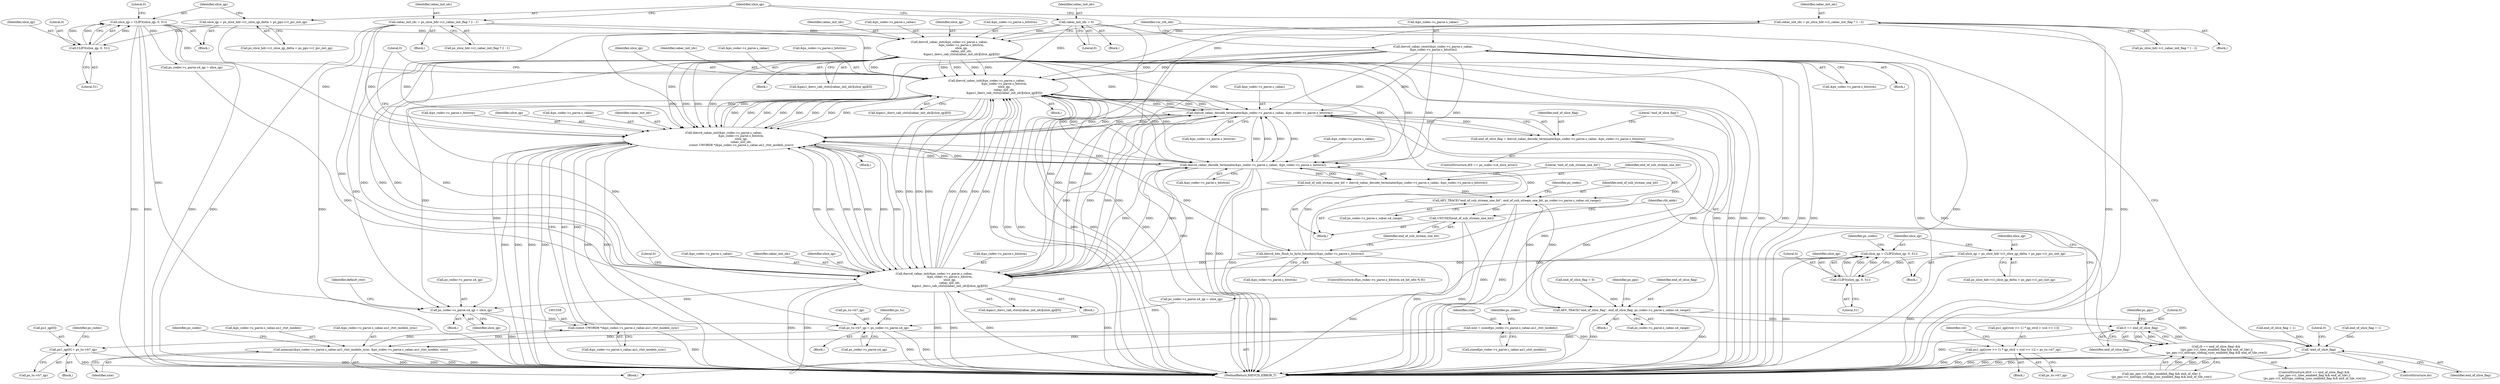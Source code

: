 digraph "0_Android_bcfc7124f6ef9f1ec128fb2e90de774a5b33d199_0@array" {
"1001517" [label="(Call,ihevcd_cabac_init(&ps_codec->s_parse.s_cabac,\n                                      &ps_codec->s_parse.s_bitstrm,\n                                      slice_qp,\n                                      cabac_init_idc,\n                                      &gau1_ihevc_cab_ctxts[cabac_init_idc][slice_qp][0]))"];
"1001908" [label="(Call,ihevcd_cabac_decode_terminate(&ps_codec->s_parse.s_cabac, &ps_codec->s_parse.s_bitstrm))"];
"1001517" [label="(Call,ihevcd_cabac_init(&ps_codec->s_parse.s_cabac,\n                                      &ps_codec->s_parse.s_bitstrm,\n                                      slice_qp,\n                                      cabac_init_idc,\n                                      &gau1_ihevc_cab_ctxts[cabac_init_idc][slice_qp][0]))"];
"1001542" [label="(Call,ihevcd_cabac_init(&ps_codec->s_parse.s_cabac,\n                                      &ps_codec->s_parse.s_bitstrm,\n                                      slice_qp,\n                                      cabac_init_idc,\n                                      (const UWORD8 *)&ps_codec->s_parse.s_cabac.au1_ctxt_models_sync))"];
"1002050" [label="(Call,ihevcd_cabac_decode_terminate(&ps_codec->s_parse.s_cabac, &ps_codec->s_parse.s_bitstrm))"];
"1000976" [label="(Call,ihevcd_cabac_init(&ps_codec->s_parse.s_cabac,\n                          &ps_codec->s_parse.s_bitstrm,\n                          slice_qp,\n                          cabac_init_idc,\n                          &gau1_ihevc_cab_ctxts[cabac_init_idc][slice_qp][0]))"];
"1000858" [label="(Call,slice_qp = CLIP3(slice_qp, 0, 51))"];
"1000860" [label="(Call,CLIP3(slice_qp, 0, 51))"];
"1000849" [label="(Call,slice_qp = ps_slice_hdr->i1_slice_qp_delta + ps_pps->i1_pic_init_qp)"];
"1000831" [label="(Call,cabac_init_idc = ps_slice_hdr->i1_cabac_init_flag ? 2 : 1)"];
"1000841" [label="(Call,cabac_init_idc = ps_slice_hdr->i1_cabac_init_flag ? 1 : 2)"];
"1000820" [label="(Call,cabac_init_idc = 0)"];
"1000943" [label="(Call,ihevcd_cabac_reset(&ps_codec->s_parse.s_cabac,\n &ps_codec->s_parse.s_bitstrm))"];
"1001268" [label="(Call,ihevcd_cabac_init(&ps_codec->s_parse.s_cabac,\n                                  &ps_codec->s_parse.s_bitstrm,\n                                  slice_qp,\n                                  cabac_init_idc,\n                                  &gau1_ihevc_cab_ctxts[cabac_init_idc][slice_qp][0]))"];
"1002083" [label="(Call,ihevcd_bits_flush_to_byte_boundary(&ps_codec->s_parse.s_bitstrm))"];
"1001117" [label="(Call,slice_qp = CLIP3(slice_qp, 0, 51))"];
"1001119" [label="(Call,CLIP3(slice_qp, 0, 51))"];
"1001108" [label="(Call,slice_qp = ps_slice_hdr->i1_slice_qp_delta + ps_pps->i1_pic_init_qp)"];
"1001557" [label="(Call,(const UWORD8 *)&ps_codec->s_parse.s_cabac.au1_ctxt_models_sync)"];
"1001981" [label="(Call,memcpy(&ps_codec->s_parse.s_cabac.au1_ctxt_models_sync, &ps_codec->s_parse.s_cabac.au1_ctxt_models, size))"];
"1001971" [label="(Call,size = sizeof(ps_codec->s_parse.s_cabac.au1_ctxt_models))"];
"1001507" [label="(Call,ps_codec->s_parse.u4_qp = slice_qp)"];
"1001767" [label="(Call,ps_tu->b7_qp = ps_codec->s_parse.u4_qp)"];
"1002729" [label="(Call,pu1_qp[0] = ps_tu->b7_qp)"];
"1002817" [label="(Call,pu1_qp[(row >> 1) * qp_strd + (col >> 1)] = ps_tu->b7_qp)"];
"1001906" [label="(Call,end_of_slice_flag = ihevcd_cabac_decode_terminate(&ps_codec->s_parse.s_cabac, &ps_codec->s_parse.s_bitstrm))"];
"1001925" [label="(Call,AEV_TRACE(\"end_of_slice_flag\", end_of_slice_flag, ps_codec->s_parse.s_cabac.u4_range))"];
"1002032" [label="(Call,0 == end_of_slice_flag)"];
"1002031" [label="(Call,(0 == end_of_slice_flag) &&\n ((ps_pps->i1_tiles_enabled_flag && end_of_tile) ||\n (ps_pps->i1_entropy_coding_sync_enabled_flag && end_of_tile_row)))"];
"1004686" [label="(Call,!end_of_slice_flag)"];
"1002063" [label="(Call,AEV_TRACE(\"end_of_sub_stream_one_bit\", end_of_sub_stream_one_bit, ps_codec->s_parse.s_cabac.u4_range))"];
"1002090" [label="(Call,UNUSED(end_of_sub_stream_one_bit))"];
"1002048" [label="(Call,end_of_sub_stream_one_bit = ihevcd_cabac_decode_terminate(&ps_codec->s_parse.s_cabac, &ps_codec->s_parse.s_bitstrm))"];
"1001907" [label="(Identifier,end_of_slice_flag)"];
"1001982" [label="(Call,&ps_codec->s_parse.s_cabac.au1_ctxt_models_sync)"];
"1001283" [label="(Call,&gau1_ihevc_cab_ctxts[cabac_init_idc][slice_qp][0])"];
"1001938" [label="(Identifier,ps_pps)"];
"1001516" [label="(Block,)"];
"1001768" [label="(Call,ps_tu->b7_qp)"];
"1001559" [label="(Call,&ps_codec->s_parse.s_cabac.au1_ctxt_models_sync)"];
"1001293" [label="(Literal,0)"];
"1001269" [label="(Call,&ps_codec->s_parse.s_cabac)"];
"1001767" [label="(Call,ps_tu->b7_qp = ps_codec->s_parse.u4_qp)"];
"1002090" [label="(Call,UNUSED(end_of_sub_stream_one_bit))"];
"1002030" [label="(ControlStructure,if((0 == end_of_slice_flag) &&\n ((ps_pps->i1_tiles_enabled_flag && end_of_tile) ||\n (ps_pps->i1_entropy_coding_sync_enabled_flag && end_of_tile_row))))"];
"1001927" [label="(Identifier,end_of_slice_flag)"];
"1000850" [label="(Identifier,slice_qp)"];
"1000858" [label="(Call,slice_qp = CLIP3(slice_qp, 0, 51))"];
"1000861" [label="(Identifier,slice_qp)"];
"1002065" [label="(Identifier,end_of_sub_stream_one_bit)"];
"1001555" [label="(Identifier,slice_qp)"];
"1000831" [label="(Call,cabac_init_idc = ps_slice_hdr->i1_cabac_init_flag ? 2 : 1)"];
"1002814" [label="(Identifier,col)"];
"1002049" [label="(Identifier,end_of_sub_stream_one_bit)"];
"1000983" [label="(Call,&ps_codec->s_parse.s_bitstrm)"];
"1001541" [label="(Block,)"];
"1002051" [label="(Call,&ps_codec->s_parse.s_cabac)"];
"1002064" [label="(Literal,\"end_of_sub_stream_one_bit\")"];
"1001542" [label="(Call,ihevcd_cabac_init(&ps_codec->s_parse.s_cabac,\n                                      &ps_codec->s_parse.s_bitstrm,\n                                      slice_qp,\n                                      cabac_init_idc,\n                                      (const UWORD8 *)&ps_codec->s_parse.s_cabac.au1_ctxt_models_sync))"];
"1000821" [label="(Identifier,cabac_init_idc)"];
"1000943" [label="(Call,ihevcd_cabac_reset(&ps_codec->s_parse.s_cabac,\n &ps_codec->s_parse.s_bitstrm))"];
"1000944" [label="(Call,&ps_codec->s_parse.s_cabac)"];
"1000867" [label="(Literal,0)"];
"1001771" [label="(Call,ps_codec->s_parse.u4_qp)"];
"1001517" [label="(Call,ihevcd_cabac_init(&ps_codec->s_parse.s_cabac,\n                                      &ps_codec->s_parse.s_bitstrm,\n                                      slice_qp,\n                                      cabac_init_idc,\n                                      &gau1_ihevc_cab_ctxts[cabac_init_idc][slice_qp][0]))"];
"1001117" [label="(Call,slice_qp = CLIP3(slice_qp, 0, 51))"];
"1000833" [label="(Call,ps_slice_hdr->i1_cabac_init_flag ? 2 : 1)"];
"1001477" [label="(Block,)"];
"1001969" [label="(Block,)"];
"1001118" [label="(Identifier,slice_qp)"];
"1000975" [label="(Block,)"];
"1000990" [label="(Identifier,cabac_init_idc)"];
"1002038" [label="(Identifier,ps_pps)"];
"1000893" [label="(Call,ps_codec->s_parse.u4_qp = slice_qp)"];
"1001122" [label="(Literal,51)"];
"1001906" [label="(Call,end_of_slice_flag = ihevcd_cabac_decode_terminate(&ps_codec->s_parse.s_cabac, &ps_codec->s_parse.s_bitstrm))"];
"1001123" [label="(Call,ps_codec->s_parse.u4_qp = slice_qp)"];
"1000863" [label="(Literal,51)"];
"1000820" [label="(Call,cabac_init_idc = 0)"];
"1001282" [label="(Identifier,cabac_init_idc)"];
"1002729" [label="(Call,pu1_qp[0] = ps_tu->b7_qp)"];
"1001513" [label="(Identifier,slice_qp)"];
"1002073" [label="(ControlStructure,if(ps_codec->s_parse.s_bitstrm.u4_bit_ofst % 8))"];
"1002046" [label="(Block,)"];
"1002004" [label="(Identifier,ps_codec)"];
"1002817" [label="(Call,pu1_qp[(row >> 1) * qp_strd + (col >> 1)] = ps_tu->b7_qp)"];
"1002031" [label="(Call,(0 == end_of_slice_flag) &&\n ((ps_pps->i1_tiles_enabled_flag && end_of_tile) ||\n (ps_pps->i1_entropy_coding_sync_enabled_flag && end_of_tile_row)))"];
"1000999" [label="(ControlStructure,do)"];
"1001507" [label="(Call,ps_codec->s_parse.u4_qp = slice_qp)"];
"1000991" [label="(Call,&gau1_ihevc_cab_ctxts[cabac_init_idc][slice_qp][0])"];
"1001543" [label="(Call,&ps_codec->s_parse.s_cabac)"];
"1001109" [label="(Identifier,slice_qp)"];
"1002733" [label="(Call,ps_tu->b7_qp)"];
"1001556" [label="(Identifier,cabac_init_idc)"];
"1001004" [label="(Identifier,cur_ctb_idx)"];
"1002829" [label="(Call,ps_tu->b7_qp)"];
"1001973" [label="(Call,sizeof(ps_codec->s_parse.s_cabac.au1_ctxt_models))"];
"1001986" [label="(Identifier,ps_codec)"];
"1001972" [label="(Identifier,size)"];
"1001569" [label="(Literal,0)"];
"1005079" [label="(MethodReturn,IHEVCD_ERROR_T)"];
"1002091" [label="(Identifier,end_of_sub_stream_one_bit)"];
"1001515" [label="(Identifier,default_ctxt)"];
"1000832" [label="(Identifier,cabac_init_idc)"];
"1000860" [label="(Call,CLIP3(slice_qp, 0, 51))"];
"1001557" [label="(Call,(const UWORD8 *)&ps_codec->s_parse.s_cabac.au1_ctxt_models_sync)"];
"1000843" [label="(Call,ps_slice_hdr->i1_cabac_init_flag ? 1 : 2)"];
"1001110" [label="(Call,ps_slice_hdr->i1_slice_qp_delta + ps_pps->i1_pic_init_qp)"];
"1001281" [label="(Identifier,slice_qp)"];
"1004687" [label="(Identifier,end_of_slice_flag)"];
"1002048" [label="(Call,end_of_sub_stream_one_bit = ihevcd_cabac_decode_terminate(&ps_codec->s_parse.s_cabac, &ps_codec->s_parse.s_bitstrm))"];
"1001908" [label="(Call,ihevcd_cabac_decode_terminate(&ps_codec->s_parse.s_cabac, &ps_codec->s_parse.s_bitstrm))"];
"1000977" [label="(Call,&ps_codec->s_parse.s_cabac)"];
"1001531" [label="(Identifier,cabac_init_idc)"];
"1002078" [label="(Identifier,ps_codec)"];
"1001120" [label="(Identifier,slice_qp)"];
"1001121" [label="(Literal,0)"];
"1001900" [label="(ControlStructure,if(0 == ps_codec->i4_slice_error))"];
"1000989" [label="(Identifier,slice_qp)"];
"1001981" [label="(Call,memcpy(&ps_codec->s_parse.s_cabac.au1_ctxt_models_sync, &ps_codec->s_parse.s_cabac.au1_ctxt_models, size))"];
"1001990" [label="(Call,&ps_codec->s_parse.s_cabac.au1_ctxt_models)"];
"1002035" [label="(Call,(ps_pps->i1_tiles_enabled_flag && end_of_tile) ||\n (ps_pps->i1_entropy_coding_sync_enabled_flag && end_of_tile_row))"];
"1000819" [label="(Block,)"];
"1002730" [label="(Call,pu1_qp[0])"];
"1001711" [label="(Block,)"];
"1001549" [label="(Call,&ps_codec->s_parse.s_bitstrm)"];
"1002050" [label="(Call,ihevcd_cabac_decode_terminate(&ps_codec->s_parse.s_cabac, &ps_codec->s_parse.s_bitstrm))"];
"1000859" [label="(Identifier,slice_qp)"];
"1000849" [label="(Call,slice_qp = ps_slice_hdr->i1_slice_qp_delta + ps_pps->i1_pic_init_qp)"];
"1002083" [label="(Call,ihevcd_bits_flush_to_byte_boundary(&ps_codec->s_parse.s_bitstrm))"];
"1002095" [label="(Identifier,ctb_addr)"];
"1001778" [label="(Identifier,ps_tu)"];
"1002066" [label="(Call,ps_codec->s_parse.s_cabac.u4_range)"];
"1001275" [label="(Call,&ps_codec->s_parse.s_bitstrm)"];
"1000950" [label="(Call,&ps_codec->s_parse.s_bitstrm)"];
"1000190" [label="(Block,)"];
"1001508" [label="(Call,ps_codec->s_parse.u4_qp)"];
"1001126" [label="(Identifier,ps_codec)"];
"1000841" [label="(Call,cabac_init_idc = ps_slice_hdr->i1_cabac_init_flag ? 1 : 2)"];
"1000851" [label="(Call,ps_slice_hdr->i1_slice_qp_delta + ps_pps->i1_pic_init_qp)"];
"1002728" [label="(Block,)"];
"1001928" [label="(Call,ps_codec->s_parse.s_cabac.u4_range)"];
"1001119" [label="(Call,CLIP3(slice_qp, 0, 51))"];
"1001926" [label="(Literal,\"end_of_slice_flag\")"];
"1004680" [label="(Call,end_of_slice_flag = 1)"];
"1002816" [label="(Block,)"];
"1002057" [label="(Call,&ps_codec->s_parse.s_bitstrm)"];
"1001925" [label="(Call,AEV_TRACE(\"end_of_slice_flag\", end_of_slice_flag, ps_codec->s_parse.s_cabac.u4_range))"];
"1002034" [label="(Identifier,end_of_slice_flag)"];
"1000840" [label="(Block,)"];
"1004690" [label="(Literal,0)"];
"1001268" [label="(Call,ihevcd_cabac_init(&ps_codec->s_parse.s_cabac,\n                                  &ps_codec->s_parse.s_bitstrm,\n                                  slice_qp,\n                                  cabac_init_idc,\n                                  &gau1_ihevc_cab_ctxts[cabac_init_idc][slice_qp][0]))"];
"1001971" [label="(Call,size = sizeof(ps_codec->s_parse.s_cabac.au1_ctxt_models))"];
"1001108" [label="(Call,slice_qp = ps_slice_hdr->i1_slice_qp_delta + ps_pps->i1_pic_init_qp)"];
"1002033" [label="(Literal,0)"];
"1002084" [label="(Call,&ps_codec->s_parse.s_bitstrm)"];
"1001518" [label="(Call,&ps_codec->s_parse.s_cabac)"];
"1002818" [label="(Call,pu1_qp[(row >> 1) * qp_strd + (col >> 1)])"];
"1004603" [label="(Call,end_of_slice_flag = 1)"];
"1001524" [label="(Call,&ps_codec->s_parse.s_bitstrm)"];
"1001530" [label="(Identifier,slice_qp)"];
"1001532" [label="(Call,&gau1_ihevc_cab_ctxts[cabac_init_idc][slice_qp][0])"];
"1001998" [label="(Identifier,size)"];
"1000942" [label="(Block,)"];
"1004686" [label="(Call,!end_of_slice_flag)"];
"1000862" [label="(Literal,0)"];
"1000976" [label="(Call,ihevcd_cabac_init(&ps_codec->s_parse.s_cabac,\n                          &ps_codec->s_parse.s_bitstrm,\n                          slice_qp,\n                          cabac_init_idc,\n                          &gau1_ihevc_cab_ctxts[cabac_init_idc][slice_qp][0]))"];
"1002032" [label="(Call,0 == end_of_slice_flag)"];
"1000842" [label="(Identifier,cabac_init_idc)"];
"1001909" [label="(Call,&ps_codec->s_parse.s_cabac)"];
"1001267" [label="(Block,)"];
"1001922" [label="(Call,end_of_slice_flag = 0)"];
"1000830" [label="(Block,)"];
"1001107" [label="(Block,)"];
"1000822" [label="(Literal,0)"];
"1002835" [label="(Identifier,ps_codec)"];
"1001000" [label="(Block,)"];
"1002063" [label="(Call,AEV_TRACE(\"end_of_sub_stream_one_bit\", end_of_sub_stream_one_bit, ps_codec->s_parse.s_cabac.u4_range))"];
"1001915" [label="(Call,&ps_codec->s_parse.s_bitstrm)"];
"1001517" -> "1001516"  [label="AST: "];
"1001517" -> "1001532"  [label="CFG: "];
"1001518" -> "1001517"  [label="AST: "];
"1001524" -> "1001517"  [label="AST: "];
"1001530" -> "1001517"  [label="AST: "];
"1001531" -> "1001517"  [label="AST: "];
"1001532" -> "1001517"  [label="AST: "];
"1001569" -> "1001517"  [label="CFG: "];
"1001517" -> "1005079"  [label="DDG: "];
"1001517" -> "1005079"  [label="DDG: "];
"1001517" -> "1005079"  [label="DDG: "];
"1001517" -> "1005079"  [label="DDG: "];
"1001517" -> "1005079"  [label="DDG: "];
"1001517" -> "1005079"  [label="DDG: "];
"1001517" -> "1001268"  [label="DDG: "];
"1001517" -> "1001268"  [label="DDG: "];
"1001517" -> "1001268"  [label="DDG: "];
"1001517" -> "1001268"  [label="DDG: "];
"1001517" -> "1001507"  [label="DDG: "];
"1001908" -> "1001517"  [label="DDG: "];
"1001908" -> "1001517"  [label="DDG: "];
"1001542" -> "1001517"  [label="DDG: "];
"1001542" -> "1001517"  [label="DDG: "];
"1001542" -> "1001517"  [label="DDG: "];
"1001542" -> "1001517"  [label="DDG: "];
"1002050" -> "1001517"  [label="DDG: "];
"1002050" -> "1001517"  [label="DDG: "];
"1000976" -> "1001517"  [label="DDG: "];
"1000976" -> "1001517"  [label="DDG: "];
"1000976" -> "1001517"  [label="DDG: "];
"1000976" -> "1001517"  [label="DDG: "];
"1000976" -> "1001517"  [label="DDG: "];
"1000943" -> "1001517"  [label="DDG: "];
"1000943" -> "1001517"  [label="DDG: "];
"1001268" -> "1001517"  [label="DDG: "];
"1001268" -> "1001517"  [label="DDG: "];
"1001268" -> "1001517"  [label="DDG: "];
"1001268" -> "1001517"  [label="DDG: "];
"1001268" -> "1001517"  [label="DDG: "];
"1002083" -> "1001517"  [label="DDG: "];
"1000858" -> "1001517"  [label="DDG: "];
"1000820" -> "1001517"  [label="DDG: "];
"1000831" -> "1001517"  [label="DDG: "];
"1000841" -> "1001517"  [label="DDG: "];
"1001517" -> "1001542"  [label="DDG: "];
"1001517" -> "1001542"  [label="DDG: "];
"1001517" -> "1001542"  [label="DDG: "];
"1001517" -> "1001542"  [label="DDG: "];
"1001517" -> "1001908"  [label="DDG: "];
"1001517" -> "1001908"  [label="DDG: "];
"1001517" -> "1002050"  [label="DDG: "];
"1001517" -> "1002050"  [label="DDG: "];
"1001908" -> "1001906"  [label="AST: "];
"1001908" -> "1001915"  [label="CFG: "];
"1001909" -> "1001908"  [label="AST: "];
"1001915" -> "1001908"  [label="AST: "];
"1001906" -> "1001908"  [label="CFG: "];
"1001908" -> "1005079"  [label="DDG: "];
"1001908" -> "1005079"  [label="DDG: "];
"1001908" -> "1001268"  [label="DDG: "];
"1001908" -> "1001268"  [label="DDG: "];
"1001908" -> "1001542"  [label="DDG: "];
"1001908" -> "1001542"  [label="DDG: "];
"1001908" -> "1001906"  [label="DDG: "];
"1001908" -> "1001906"  [label="DDG: "];
"1001542" -> "1001908"  [label="DDG: "];
"1001542" -> "1001908"  [label="DDG: "];
"1002050" -> "1001908"  [label="DDG: "];
"1002050" -> "1001908"  [label="DDG: "];
"1000976" -> "1001908"  [label="DDG: "];
"1000976" -> "1001908"  [label="DDG: "];
"1000943" -> "1001908"  [label="DDG: "];
"1000943" -> "1001908"  [label="DDG: "];
"1001268" -> "1001908"  [label="DDG: "];
"1001268" -> "1001908"  [label="DDG: "];
"1002083" -> "1001908"  [label="DDG: "];
"1001908" -> "1002050"  [label="DDG: "];
"1001908" -> "1002050"  [label="DDG: "];
"1001542" -> "1001541"  [label="AST: "];
"1001542" -> "1001557"  [label="CFG: "];
"1001543" -> "1001542"  [label="AST: "];
"1001549" -> "1001542"  [label="AST: "];
"1001555" -> "1001542"  [label="AST: "];
"1001556" -> "1001542"  [label="AST: "];
"1001557" -> "1001542"  [label="AST: "];
"1001569" -> "1001542"  [label="CFG: "];
"1001542" -> "1005079"  [label="DDG: "];
"1001542" -> "1005079"  [label="DDG: "];
"1001542" -> "1005079"  [label="DDG: "];
"1001542" -> "1005079"  [label="DDG: "];
"1001542" -> "1005079"  [label="DDG: "];
"1001542" -> "1005079"  [label="DDG: "];
"1001542" -> "1001268"  [label="DDG: "];
"1001542" -> "1001268"  [label="DDG: "];
"1001542" -> "1001268"  [label="DDG: "];
"1001542" -> "1001507"  [label="DDG: "];
"1002050" -> "1001542"  [label="DDG: "];
"1002050" -> "1001542"  [label="DDG: "];
"1000976" -> "1001542"  [label="DDG: "];
"1000976" -> "1001542"  [label="DDG: "];
"1000976" -> "1001542"  [label="DDG: "];
"1000976" -> "1001542"  [label="DDG: "];
"1000943" -> "1001542"  [label="DDG: "];
"1000943" -> "1001542"  [label="DDG: "];
"1001268" -> "1001542"  [label="DDG: "];
"1001268" -> "1001542"  [label="DDG: "];
"1001268" -> "1001542"  [label="DDG: "];
"1001268" -> "1001542"  [label="DDG: "];
"1002083" -> "1001542"  [label="DDG: "];
"1000858" -> "1001542"  [label="DDG: "];
"1000820" -> "1001542"  [label="DDG: "];
"1000831" -> "1001542"  [label="DDG: "];
"1000841" -> "1001542"  [label="DDG: "];
"1001557" -> "1001542"  [label="DDG: "];
"1001542" -> "1002050"  [label="DDG: "];
"1001542" -> "1002050"  [label="DDG: "];
"1002050" -> "1002048"  [label="AST: "];
"1002050" -> "1002057"  [label="CFG: "];
"1002051" -> "1002050"  [label="AST: "];
"1002057" -> "1002050"  [label="AST: "];
"1002048" -> "1002050"  [label="CFG: "];
"1002050" -> "1005079"  [label="DDG: "];
"1002050" -> "1005079"  [label="DDG: "];
"1002050" -> "1001268"  [label="DDG: "];
"1002050" -> "1001268"  [label="DDG: "];
"1002050" -> "1002048"  [label="DDG: "];
"1002050" -> "1002048"  [label="DDG: "];
"1000976" -> "1002050"  [label="DDG: "];
"1000976" -> "1002050"  [label="DDG: "];
"1000943" -> "1002050"  [label="DDG: "];
"1000943" -> "1002050"  [label="DDG: "];
"1001268" -> "1002050"  [label="DDG: "];
"1001268" -> "1002050"  [label="DDG: "];
"1002083" -> "1002050"  [label="DDG: "];
"1002050" -> "1002083"  [label="DDG: "];
"1000976" -> "1000975"  [label="AST: "];
"1000976" -> "1000991"  [label="CFG: "];
"1000977" -> "1000976"  [label="AST: "];
"1000983" -> "1000976"  [label="AST: "];
"1000989" -> "1000976"  [label="AST: "];
"1000990" -> "1000976"  [label="AST: "];
"1000991" -> "1000976"  [label="AST: "];
"1001004" -> "1000976"  [label="CFG: "];
"1000976" -> "1005079"  [label="DDG: "];
"1000976" -> "1005079"  [label="DDG: "];
"1000976" -> "1005079"  [label="DDG: "];
"1000976" -> "1005079"  [label="DDG: "];
"1000976" -> "1005079"  [label="DDG: "];
"1000976" -> "1005079"  [label="DDG: "];
"1000858" -> "1000976"  [label="DDG: "];
"1000831" -> "1000976"  [label="DDG: "];
"1000841" -> "1000976"  [label="DDG: "];
"1000820" -> "1000976"  [label="DDG: "];
"1000976" -> "1001268"  [label="DDG: "];
"1000976" -> "1001268"  [label="DDG: "];
"1000976" -> "1001268"  [label="DDG: "];
"1000976" -> "1001268"  [label="DDG: "];
"1000976" -> "1001507"  [label="DDG: "];
"1000858" -> "1000190"  [label="AST: "];
"1000858" -> "1000860"  [label="CFG: "];
"1000859" -> "1000858"  [label="AST: "];
"1000860" -> "1000858"  [label="AST: "];
"1000867" -> "1000858"  [label="CFG: "];
"1000858" -> "1005079"  [label="DDG: "];
"1000858" -> "1005079"  [label="DDG: "];
"1000860" -> "1000858"  [label="DDG: "];
"1000860" -> "1000858"  [label="DDG: "];
"1000860" -> "1000858"  [label="DDG: "];
"1000858" -> "1000893"  [label="DDG: "];
"1000858" -> "1001507"  [label="DDG: "];
"1000860" -> "1000863"  [label="CFG: "];
"1000861" -> "1000860"  [label="AST: "];
"1000862" -> "1000860"  [label="AST: "];
"1000863" -> "1000860"  [label="AST: "];
"1000849" -> "1000860"  [label="DDG: "];
"1000849" -> "1000190"  [label="AST: "];
"1000849" -> "1000851"  [label="CFG: "];
"1000850" -> "1000849"  [label="AST: "];
"1000851" -> "1000849"  [label="AST: "];
"1000859" -> "1000849"  [label="CFG: "];
"1000849" -> "1005079"  [label="DDG: "];
"1000831" -> "1000830"  [label="AST: "];
"1000831" -> "1000833"  [label="CFG: "];
"1000832" -> "1000831"  [label="AST: "];
"1000833" -> "1000831"  [label="AST: "];
"1000850" -> "1000831"  [label="CFG: "];
"1000831" -> "1005079"  [label="DDG: "];
"1000831" -> "1005079"  [label="DDG: "];
"1000831" -> "1001268"  [label="DDG: "];
"1000841" -> "1000840"  [label="AST: "];
"1000841" -> "1000843"  [label="CFG: "];
"1000842" -> "1000841"  [label="AST: "];
"1000843" -> "1000841"  [label="AST: "];
"1000850" -> "1000841"  [label="CFG: "];
"1000841" -> "1005079"  [label="DDG: "];
"1000841" -> "1005079"  [label="DDG: "];
"1000841" -> "1001268"  [label="DDG: "];
"1000820" -> "1000819"  [label="AST: "];
"1000820" -> "1000822"  [label="CFG: "];
"1000821" -> "1000820"  [label="AST: "];
"1000822" -> "1000820"  [label="AST: "];
"1000850" -> "1000820"  [label="CFG: "];
"1000820" -> "1005079"  [label="DDG: "];
"1000820" -> "1001268"  [label="DDG: "];
"1000943" -> "1000942"  [label="AST: "];
"1000943" -> "1000950"  [label="CFG: "];
"1000944" -> "1000943"  [label="AST: "];
"1000950" -> "1000943"  [label="AST: "];
"1001004" -> "1000943"  [label="CFG: "];
"1000943" -> "1005079"  [label="DDG: "];
"1000943" -> "1005079"  [label="DDG: "];
"1000943" -> "1005079"  [label="DDG: "];
"1000943" -> "1001268"  [label="DDG: "];
"1000943" -> "1001268"  [label="DDG: "];
"1001268" -> "1001267"  [label="AST: "];
"1001268" -> "1001283"  [label="CFG: "];
"1001269" -> "1001268"  [label="AST: "];
"1001275" -> "1001268"  [label="AST: "];
"1001281" -> "1001268"  [label="AST: "];
"1001282" -> "1001268"  [label="AST: "];
"1001283" -> "1001268"  [label="AST: "];
"1001293" -> "1001268"  [label="CFG: "];
"1001268" -> "1005079"  [label="DDG: "];
"1001268" -> "1005079"  [label="DDG: "];
"1001268" -> "1005079"  [label="DDG: "];
"1001268" -> "1005079"  [label="DDG: "];
"1001268" -> "1005079"  [label="DDG: "];
"1001268" -> "1005079"  [label="DDG: "];
"1002083" -> "1001268"  [label="DDG: "];
"1001117" -> "1001268"  [label="DDG: "];
"1001268" -> "1001507"  [label="DDG: "];
"1002083" -> "1002073"  [label="AST: "];
"1002083" -> "1002084"  [label="CFG: "];
"1002084" -> "1002083"  [label="AST: "];
"1002091" -> "1002083"  [label="CFG: "];
"1002083" -> "1005079"  [label="DDG: "];
"1002083" -> "1005079"  [label="DDG: "];
"1001117" -> "1001107"  [label="AST: "];
"1001117" -> "1001119"  [label="CFG: "];
"1001118" -> "1001117"  [label="AST: "];
"1001119" -> "1001117"  [label="AST: "];
"1001126" -> "1001117"  [label="CFG: "];
"1001117" -> "1005079"  [label="DDG: "];
"1001119" -> "1001117"  [label="DDG: "];
"1001119" -> "1001117"  [label="DDG: "];
"1001119" -> "1001117"  [label="DDG: "];
"1001117" -> "1001123"  [label="DDG: "];
"1001119" -> "1001122"  [label="CFG: "];
"1001120" -> "1001119"  [label="AST: "];
"1001121" -> "1001119"  [label="AST: "];
"1001122" -> "1001119"  [label="AST: "];
"1001108" -> "1001119"  [label="DDG: "];
"1001108" -> "1001107"  [label="AST: "];
"1001108" -> "1001110"  [label="CFG: "];
"1001109" -> "1001108"  [label="AST: "];
"1001110" -> "1001108"  [label="AST: "];
"1001118" -> "1001108"  [label="CFG: "];
"1001108" -> "1005079"  [label="DDG: "];
"1001557" -> "1001559"  [label="CFG: "];
"1001558" -> "1001557"  [label="AST: "];
"1001559" -> "1001557"  [label="AST: "];
"1001557" -> "1005079"  [label="DDG: "];
"1001981" -> "1001557"  [label="DDG: "];
"1001557" -> "1001981"  [label="DDG: "];
"1001981" -> "1001969"  [label="AST: "];
"1001981" -> "1001998"  [label="CFG: "];
"1001982" -> "1001981"  [label="AST: "];
"1001990" -> "1001981"  [label="AST: "];
"1001998" -> "1001981"  [label="AST: "];
"1002004" -> "1001981"  [label="CFG: "];
"1001981" -> "1005079"  [label="DDG: "];
"1001981" -> "1005079"  [label="DDG: "];
"1001981" -> "1005079"  [label="DDG: "];
"1001981" -> "1005079"  [label="DDG: "];
"1001971" -> "1001981"  [label="DDG: "];
"1001971" -> "1001969"  [label="AST: "];
"1001971" -> "1001973"  [label="CFG: "];
"1001972" -> "1001971"  [label="AST: "];
"1001973" -> "1001971"  [label="AST: "];
"1001986" -> "1001971"  [label="CFG: "];
"1001507" -> "1001477"  [label="AST: "];
"1001507" -> "1001513"  [label="CFG: "];
"1001508" -> "1001507"  [label="AST: "];
"1001513" -> "1001507"  [label="AST: "];
"1001515" -> "1001507"  [label="CFG: "];
"1001507" -> "1005079"  [label="DDG: "];
"1001507" -> "1001767"  [label="DDG: "];
"1001767" -> "1001711"  [label="AST: "];
"1001767" -> "1001771"  [label="CFG: "];
"1001768" -> "1001767"  [label="AST: "];
"1001771" -> "1001767"  [label="AST: "];
"1001778" -> "1001767"  [label="CFG: "];
"1001767" -> "1005079"  [label="DDG: "];
"1001767" -> "1005079"  [label="DDG: "];
"1001123" -> "1001767"  [label="DDG: "];
"1000893" -> "1001767"  [label="DDG: "];
"1001767" -> "1002729"  [label="DDG: "];
"1001767" -> "1002817"  [label="DDG: "];
"1002729" -> "1002728"  [label="AST: "];
"1002729" -> "1002733"  [label="CFG: "];
"1002730" -> "1002729"  [label="AST: "];
"1002733" -> "1002729"  [label="AST: "];
"1002835" -> "1002729"  [label="CFG: "];
"1002729" -> "1005079"  [label="DDG: "];
"1002729" -> "1005079"  [label="DDG: "];
"1002817" -> "1002816"  [label="AST: "];
"1002817" -> "1002829"  [label="CFG: "];
"1002818" -> "1002817"  [label="AST: "];
"1002829" -> "1002817"  [label="AST: "];
"1002814" -> "1002817"  [label="CFG: "];
"1002817" -> "1005079"  [label="DDG: "];
"1002817" -> "1005079"  [label="DDG: "];
"1001906" -> "1001900"  [label="AST: "];
"1001907" -> "1001906"  [label="AST: "];
"1001926" -> "1001906"  [label="CFG: "];
"1001906" -> "1005079"  [label="DDG: "];
"1001906" -> "1001925"  [label="DDG: "];
"1001925" -> "1001000"  [label="AST: "];
"1001925" -> "1001928"  [label="CFG: "];
"1001926" -> "1001925"  [label="AST: "];
"1001927" -> "1001925"  [label="AST: "];
"1001928" -> "1001925"  [label="AST: "];
"1001938" -> "1001925"  [label="CFG: "];
"1001925" -> "1005079"  [label="DDG: "];
"1001925" -> "1005079"  [label="DDG: "];
"1001925" -> "1005079"  [label="DDG: "];
"1001922" -> "1001925"  [label="DDG: "];
"1002063" -> "1001925"  [label="DDG: "];
"1001925" -> "1002032"  [label="DDG: "];
"1001925" -> "1002063"  [label="DDG: "];
"1001925" -> "1004686"  [label="DDG: "];
"1002032" -> "1002031"  [label="AST: "];
"1002032" -> "1002034"  [label="CFG: "];
"1002033" -> "1002032"  [label="AST: "];
"1002034" -> "1002032"  [label="AST: "];
"1002038" -> "1002032"  [label="CFG: "];
"1002031" -> "1002032"  [label="CFG: "];
"1002032" -> "1005079"  [label="DDG: "];
"1002032" -> "1002031"  [label="DDG: "];
"1002032" -> "1002031"  [label="DDG: "];
"1002032" -> "1004686"  [label="DDG: "];
"1002031" -> "1002030"  [label="AST: "];
"1002031" -> "1002035"  [label="CFG: "];
"1002035" -> "1002031"  [label="AST: "];
"1002049" -> "1002031"  [label="CFG: "];
"1002095" -> "1002031"  [label="CFG: "];
"1002031" -> "1005079"  [label="DDG: "];
"1002031" -> "1005079"  [label="DDG: "];
"1002031" -> "1005079"  [label="DDG: "];
"1002035" -> "1002031"  [label="DDG: "];
"1002035" -> "1002031"  [label="DDG: "];
"1004686" -> "1000999"  [label="AST: "];
"1004686" -> "1004687"  [label="CFG: "];
"1004687" -> "1004686"  [label="AST: "];
"1001004" -> "1004686"  [label="CFG: "];
"1004690" -> "1004686"  [label="CFG: "];
"1004686" -> "1005079"  [label="DDG: "];
"1004686" -> "1005079"  [label="DDG: "];
"1004603" -> "1004686"  [label="DDG: "];
"1004680" -> "1004686"  [label="DDG: "];
"1002063" -> "1002046"  [label="AST: "];
"1002063" -> "1002066"  [label="CFG: "];
"1002064" -> "1002063"  [label="AST: "];
"1002065" -> "1002063"  [label="AST: "];
"1002066" -> "1002063"  [label="AST: "];
"1002078" -> "1002063"  [label="CFG: "];
"1002063" -> "1005079"  [label="DDG: "];
"1002063" -> "1005079"  [label="DDG: "];
"1002048" -> "1002063"  [label="DDG: "];
"1002063" -> "1002090"  [label="DDG: "];
"1002090" -> "1002046"  [label="AST: "];
"1002090" -> "1002091"  [label="CFG: "];
"1002091" -> "1002090"  [label="AST: "];
"1002095" -> "1002090"  [label="CFG: "];
"1002090" -> "1005079"  [label="DDG: "];
"1002090" -> "1005079"  [label="DDG: "];
"1002048" -> "1002046"  [label="AST: "];
"1002049" -> "1002048"  [label="AST: "];
"1002064" -> "1002048"  [label="CFG: "];
"1002048" -> "1005079"  [label="DDG: "];
}
